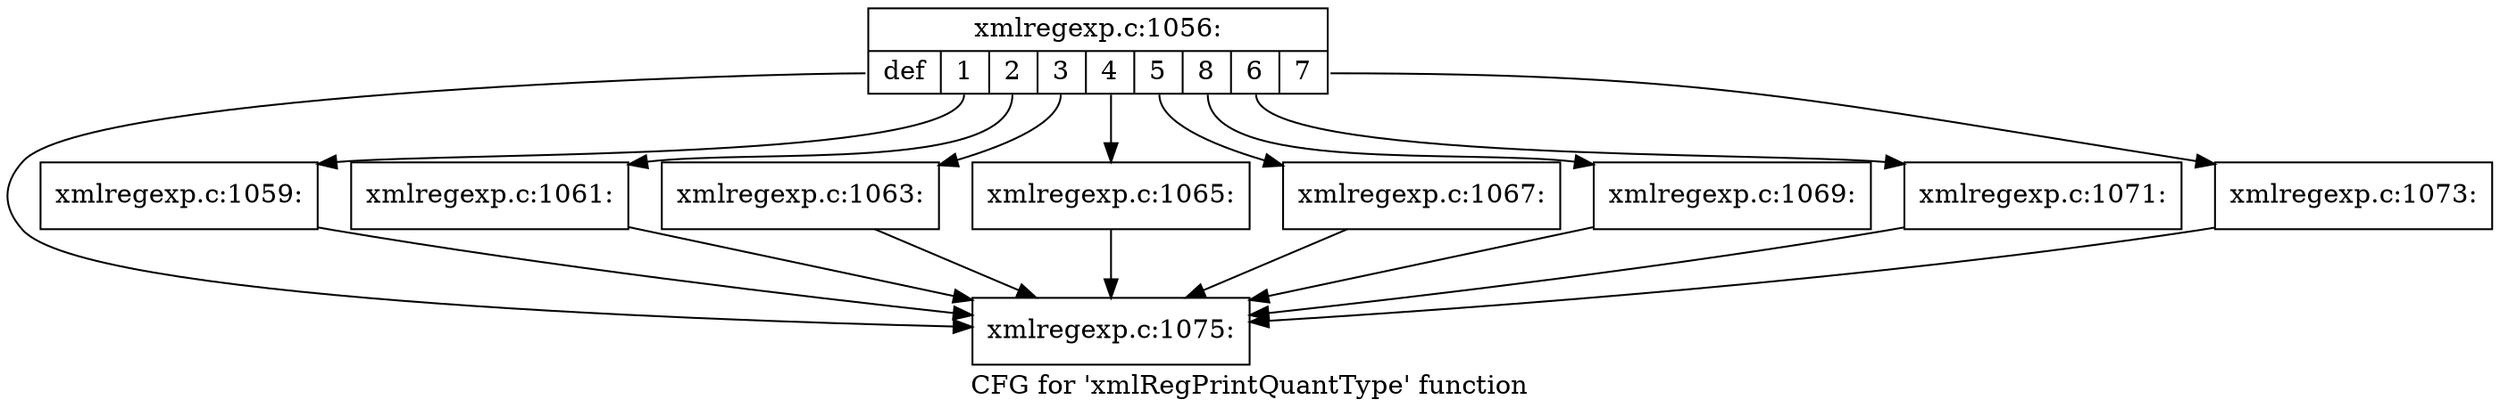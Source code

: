 digraph "CFG for 'xmlRegPrintQuantType' function" {
	label="CFG for 'xmlRegPrintQuantType' function";

	Node0x42923f0 [shape=record,label="{xmlregexp.c:1056:|{<s0>def|<s1>1|<s2>2|<s3>3|<s4>4|<s5>5|<s6>8|<s7>6|<s8>7}}"];
	Node0x42923f0:s0 -> Node0x4291e30;
	Node0x42923f0:s1 -> Node0x42a4550;
	Node0x42923f0:s2 -> Node0x42a47c0;
	Node0x42923f0:s3 -> Node0x42a4b90;
	Node0x42923f0:s4 -> Node0x42a4f80;
	Node0x42923f0:s5 -> Node0x42a5370;
	Node0x42923f0:s6 -> Node0x42a5760;
	Node0x42923f0:s7 -> Node0x42a5b50;
	Node0x42923f0:s8 -> Node0x42a5f50;
	Node0x42a4550 [shape=record,label="{xmlregexp.c:1059:}"];
	Node0x42a4550 -> Node0x4291e30;
	Node0x42a47c0 [shape=record,label="{xmlregexp.c:1061:}"];
	Node0x42a47c0 -> Node0x4291e30;
	Node0x42a4b90 [shape=record,label="{xmlregexp.c:1063:}"];
	Node0x42a4b90 -> Node0x4291e30;
	Node0x42a4f80 [shape=record,label="{xmlregexp.c:1065:}"];
	Node0x42a4f80 -> Node0x4291e30;
	Node0x42a5370 [shape=record,label="{xmlregexp.c:1067:}"];
	Node0x42a5370 -> Node0x4291e30;
	Node0x42a5760 [shape=record,label="{xmlregexp.c:1069:}"];
	Node0x42a5760 -> Node0x4291e30;
	Node0x42a5b50 [shape=record,label="{xmlregexp.c:1071:}"];
	Node0x42a5b50 -> Node0x4291e30;
	Node0x42a5f50 [shape=record,label="{xmlregexp.c:1073:}"];
	Node0x42a5f50 -> Node0x4291e30;
	Node0x4291e30 [shape=record,label="{xmlregexp.c:1075:}"];
}
